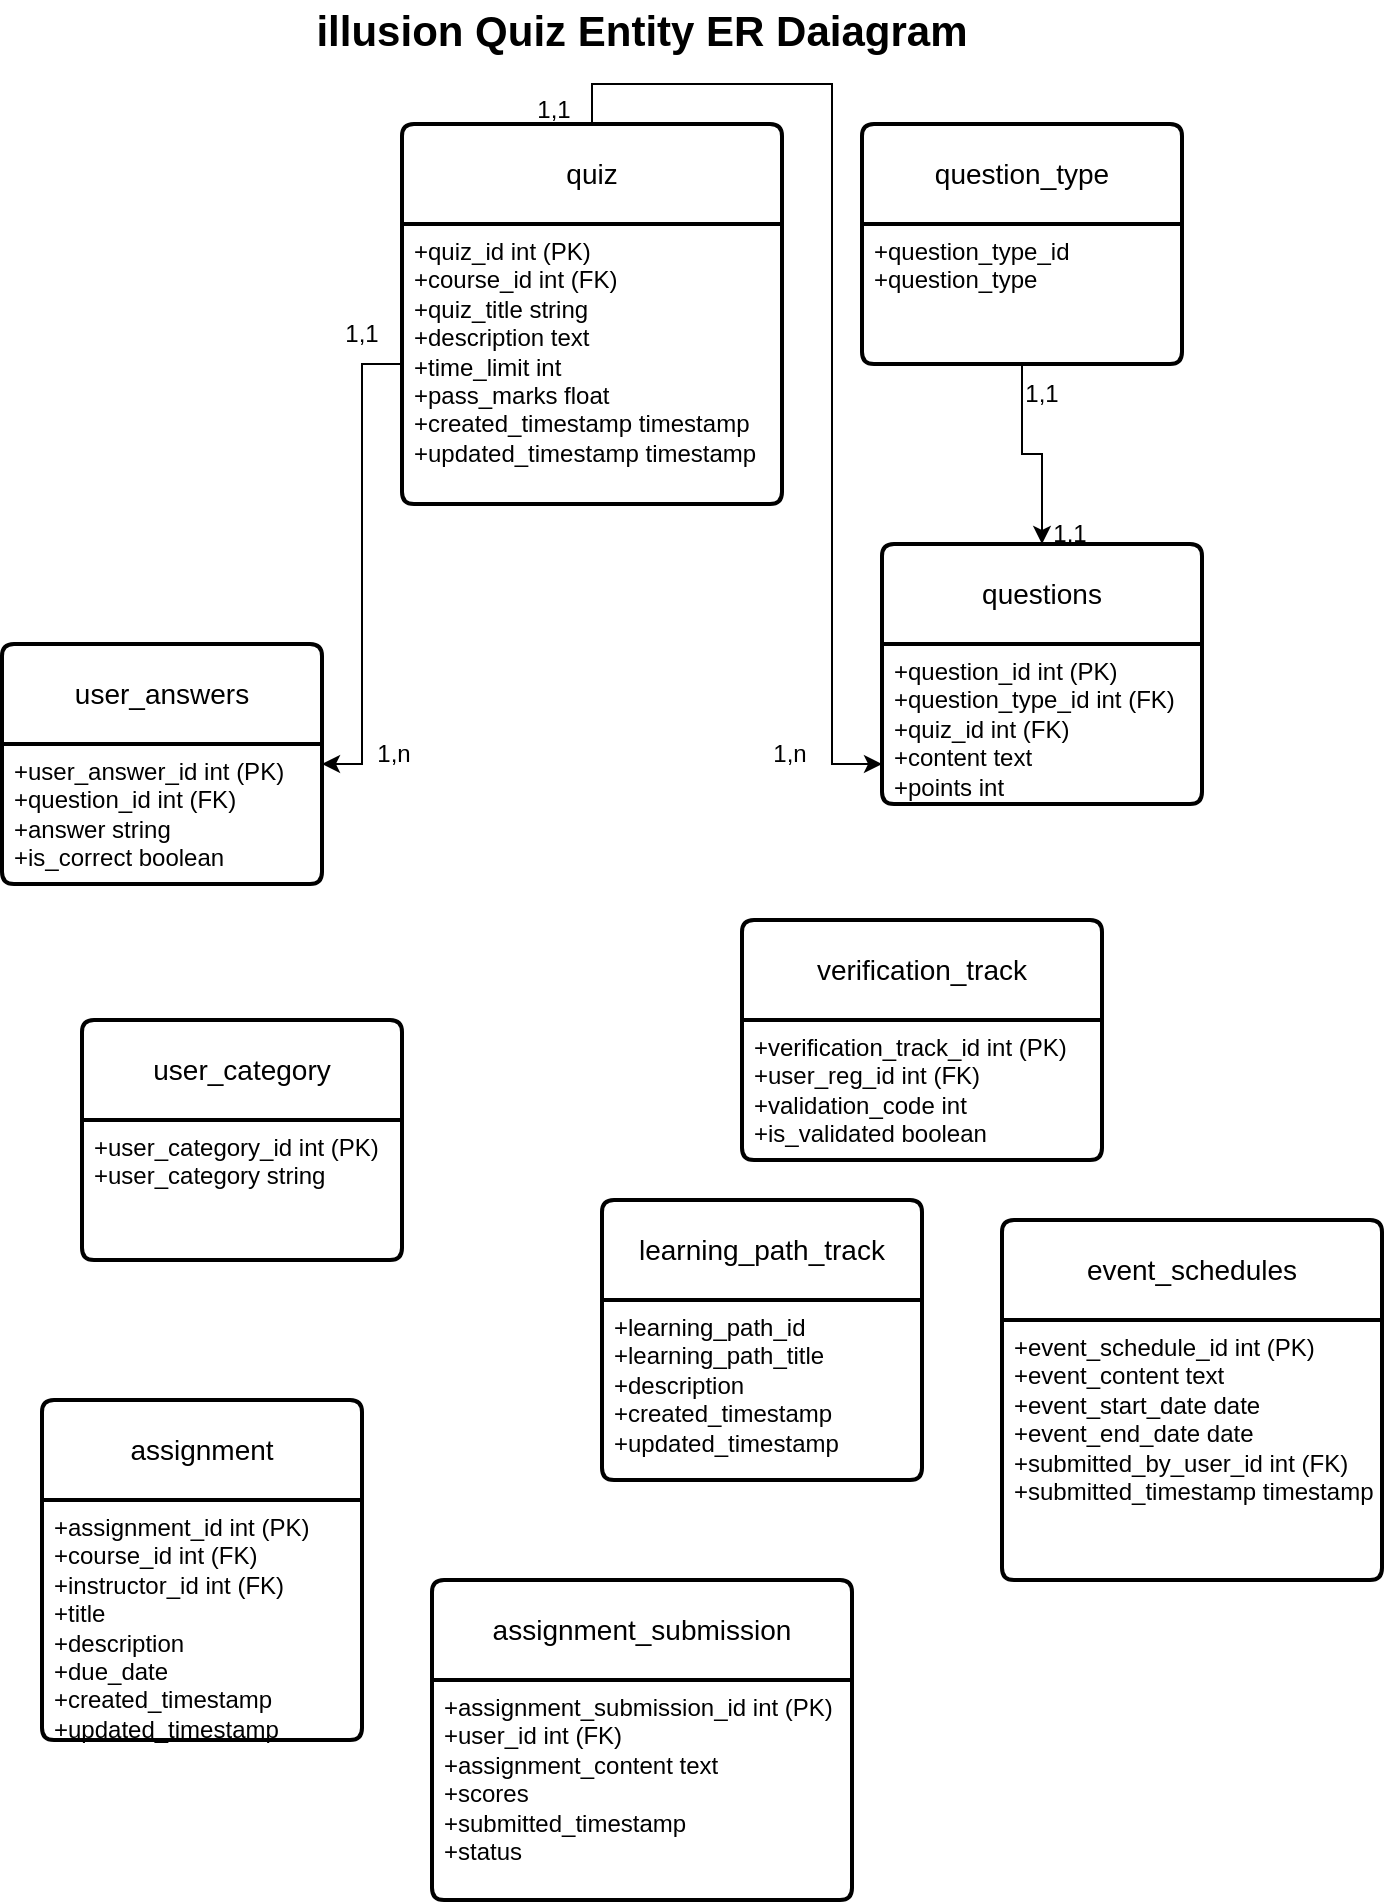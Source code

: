 <mxfile version="24.7.13">
  <diagram name="Page-1" id="C7r5LwFWmYZCgO60yh39">
    <mxGraphModel dx="880" dy="483" grid="1" gridSize="10" guides="1" tooltips="1" connect="1" arrows="1" fold="1" page="1" pageScale="1" pageWidth="850" pageHeight="1100" math="0" shadow="0">
      <root>
        <mxCell id="0" />
        <mxCell id="1" parent="0" />
        <mxCell id="QAZkDA_mCbFP6sMs8N5--9" value="illusion Quiz Entity ER Daiagram" style="text;html=1;align=center;verticalAlign=middle;whiteSpace=wrap;rounded=0;fontStyle=1;fontSize=21;" vertex="1" parent="1">
          <mxGeometry x="230" y="10" width="420" height="30" as="geometry" />
        </mxCell>
        <mxCell id="QAZkDA_mCbFP6sMs8N5--22" value="" style="group" vertex="1" connectable="0" parent="1">
          <mxGeometry x="120" y="50" width="600" height="402" as="geometry" />
        </mxCell>
        <mxCell id="QAZkDA_mCbFP6sMs8N5--14" style="edgeStyle=orthogonalEdgeStyle;rounded=0;orthogonalLoop=1;jettySize=auto;html=1;exitX=0.5;exitY=0;exitDx=0;exitDy=0;entryX=0;entryY=0.75;entryDx=0;entryDy=0;" edge="1" parent="QAZkDA_mCbFP6sMs8N5--22" source="QAZkDA_mCbFP6sMs8N5--1" target="QAZkDA_mCbFP6sMs8N5--6">
          <mxGeometry relative="1" as="geometry" />
        </mxCell>
        <mxCell id="QAZkDA_mCbFP6sMs8N5--1" value="quiz" style="swimlane;childLayout=stackLayout;horizontal=1;startSize=50;horizontalStack=0;rounded=1;fontSize=14;fontStyle=0;strokeWidth=2;resizeParent=0;resizeLast=1;shadow=0;dashed=0;align=center;arcSize=4;whiteSpace=wrap;html=1;" vertex="1" parent="QAZkDA_mCbFP6sMs8N5--22">
          <mxGeometry x="200" y="22" width="190" height="190" as="geometry" />
        </mxCell>
        <mxCell id="QAZkDA_mCbFP6sMs8N5--2" value="+quiz_id int (PK)&lt;br&gt;+course_id int (FK)&lt;br&gt;&lt;div&gt;+quiz_title string&lt;br&gt;&lt;/div&gt;&lt;div&gt;+description text&lt;br&gt;&lt;/div&gt;&lt;div&gt;+time_limit int&lt;br&gt;&lt;/div&gt;&lt;div&gt;+pass_marks float&lt;br&gt;&lt;/div&gt;&lt;div&gt;+created_timestamp timestamp &lt;br&gt;&lt;/div&gt;&lt;div&gt;+updated_timestamp timestamp&lt;br&gt;&lt;/div&gt;" style="align=left;strokeColor=none;fillColor=none;spacingLeft=4;fontSize=12;verticalAlign=top;resizable=0;rotatable=0;part=1;html=1;" vertex="1" parent="QAZkDA_mCbFP6sMs8N5--1">
          <mxGeometry y="50" width="190" height="140" as="geometry" />
        </mxCell>
        <mxCell id="QAZkDA_mCbFP6sMs8N5--3" value="question_type" style="swimlane;childLayout=stackLayout;horizontal=1;startSize=50;horizontalStack=0;rounded=1;fontSize=14;fontStyle=0;strokeWidth=2;resizeParent=0;resizeLast=1;shadow=0;dashed=0;align=center;arcSize=4;whiteSpace=wrap;html=1;" vertex="1" parent="QAZkDA_mCbFP6sMs8N5--22">
          <mxGeometry x="430" y="22" width="160" height="120" as="geometry" />
        </mxCell>
        <mxCell id="QAZkDA_mCbFP6sMs8N5--4" value="+question_type_id&lt;br&gt;+question_type" style="align=left;strokeColor=none;fillColor=none;spacingLeft=4;fontSize=12;verticalAlign=top;resizable=0;rotatable=0;part=1;html=1;" vertex="1" parent="QAZkDA_mCbFP6sMs8N5--3">
          <mxGeometry y="50" width="160" height="70" as="geometry" />
        </mxCell>
        <mxCell id="QAZkDA_mCbFP6sMs8N5--5" value="questions" style="swimlane;childLayout=stackLayout;horizontal=1;startSize=50;horizontalStack=0;rounded=1;fontSize=14;fontStyle=0;strokeWidth=2;resizeParent=0;resizeLast=1;shadow=0;dashed=0;align=center;arcSize=4;whiteSpace=wrap;html=1;" vertex="1" parent="QAZkDA_mCbFP6sMs8N5--22">
          <mxGeometry x="440" y="232" width="160" height="130" as="geometry" />
        </mxCell>
        <mxCell id="QAZkDA_mCbFP6sMs8N5--6" value="+question_id int (PK)&lt;br&gt;+question_type_id int (FK)&lt;br&gt;&lt;div&gt;+quiz_id int (FK)&lt;/div&gt;&lt;div&gt;+content text&lt;/div&gt;&lt;div&gt;+points int &lt;br&gt;&lt;/div&gt;&lt;div&gt;&lt;br&gt;&lt;/div&gt;" style="align=left;strokeColor=none;fillColor=none;spacingLeft=4;fontSize=12;verticalAlign=top;resizable=0;rotatable=0;part=1;html=1;" vertex="1" parent="QAZkDA_mCbFP6sMs8N5--5">
          <mxGeometry y="50" width="160" height="80" as="geometry" />
        </mxCell>
        <mxCell id="QAZkDA_mCbFP6sMs8N5--7" value="user_answers" style="swimlane;childLayout=stackLayout;horizontal=1;startSize=50;horizontalStack=0;rounded=1;fontSize=14;fontStyle=0;strokeWidth=2;resizeParent=0;resizeLast=1;shadow=0;dashed=0;align=center;arcSize=4;whiteSpace=wrap;html=1;" vertex="1" parent="QAZkDA_mCbFP6sMs8N5--22">
          <mxGeometry y="282" width="160" height="120" as="geometry" />
        </mxCell>
        <mxCell id="QAZkDA_mCbFP6sMs8N5--8" value="+user_answer_id int (PK)&lt;br&gt;+question_id int (FK)&lt;br&gt;&lt;div&gt;+answer string&lt;/div&gt;&lt;div&gt;+is_correct boolean&lt;br&gt;&lt;/div&gt;" style="align=left;strokeColor=none;fillColor=none;spacingLeft=4;fontSize=12;verticalAlign=top;resizable=0;rotatable=0;part=1;html=1;" vertex="1" parent="QAZkDA_mCbFP6sMs8N5--7">
          <mxGeometry y="50" width="160" height="70" as="geometry" />
        </mxCell>
        <mxCell id="QAZkDA_mCbFP6sMs8N5--10" style="edgeStyle=orthogonalEdgeStyle;rounded=0;orthogonalLoop=1;jettySize=auto;html=1;entryX=0.5;entryY=0;entryDx=0;entryDy=0;" edge="1" parent="QAZkDA_mCbFP6sMs8N5--22" source="QAZkDA_mCbFP6sMs8N5--4" target="QAZkDA_mCbFP6sMs8N5--5">
          <mxGeometry relative="1" as="geometry" />
        </mxCell>
        <mxCell id="QAZkDA_mCbFP6sMs8N5--11" value="1,1" style="text;html=1;align=center;verticalAlign=middle;whiteSpace=wrap;rounded=0;" vertex="1" parent="QAZkDA_mCbFP6sMs8N5--22">
          <mxGeometry x="490" y="142" width="60" height="30" as="geometry" />
        </mxCell>
        <mxCell id="QAZkDA_mCbFP6sMs8N5--12" value="1,1" style="text;html=1;align=center;verticalAlign=middle;whiteSpace=wrap;rounded=0;" vertex="1" parent="QAZkDA_mCbFP6sMs8N5--22">
          <mxGeometry x="504" y="212" width="60" height="30" as="geometry" />
        </mxCell>
        <mxCell id="QAZkDA_mCbFP6sMs8N5--15" value="1,1" style="text;html=1;align=center;verticalAlign=middle;whiteSpace=wrap;rounded=0;" vertex="1" parent="QAZkDA_mCbFP6sMs8N5--22">
          <mxGeometry x="246" width="60" height="30" as="geometry" />
        </mxCell>
        <mxCell id="QAZkDA_mCbFP6sMs8N5--18" value="1,n" style="text;html=1;align=center;verticalAlign=middle;whiteSpace=wrap;rounded=0;" vertex="1" parent="QAZkDA_mCbFP6sMs8N5--22">
          <mxGeometry x="364" y="322" width="60" height="30" as="geometry" />
        </mxCell>
        <mxCell id="QAZkDA_mCbFP6sMs8N5--19" style="edgeStyle=orthogonalEdgeStyle;rounded=0;orthogonalLoop=1;jettySize=auto;html=1;entryX=1;entryY=0.5;entryDx=0;entryDy=0;" edge="1" parent="QAZkDA_mCbFP6sMs8N5--22" source="QAZkDA_mCbFP6sMs8N5--2" target="QAZkDA_mCbFP6sMs8N5--7">
          <mxGeometry relative="1" as="geometry" />
        </mxCell>
        <mxCell id="QAZkDA_mCbFP6sMs8N5--20" value="1,1" style="text;html=1;align=center;verticalAlign=middle;whiteSpace=wrap;rounded=0;" vertex="1" parent="QAZkDA_mCbFP6sMs8N5--22">
          <mxGeometry x="150" y="112" width="60" height="30" as="geometry" />
        </mxCell>
        <mxCell id="QAZkDA_mCbFP6sMs8N5--21" value="1,n" style="text;html=1;align=center;verticalAlign=middle;whiteSpace=wrap;rounded=0;" vertex="1" parent="QAZkDA_mCbFP6sMs8N5--22">
          <mxGeometry x="166" y="322" width="60" height="30" as="geometry" />
        </mxCell>
        <mxCell id="QAZkDA_mCbFP6sMs8N5--23" value="user_category" style="swimlane;childLayout=stackLayout;horizontal=1;startSize=50;horizontalStack=0;rounded=1;fontSize=14;fontStyle=0;strokeWidth=2;resizeParent=0;resizeLast=1;shadow=0;dashed=0;align=center;arcSize=4;whiteSpace=wrap;html=1;" vertex="1" parent="1">
          <mxGeometry x="160" y="520" width="160" height="120" as="geometry" />
        </mxCell>
        <mxCell id="QAZkDA_mCbFP6sMs8N5--24" value="+user_category_id int (PK)&lt;br&gt;+user_category string" style="align=left;strokeColor=none;fillColor=none;spacingLeft=4;fontSize=12;verticalAlign=top;resizable=0;rotatable=0;part=1;html=1;" vertex="1" parent="QAZkDA_mCbFP6sMs8N5--23">
          <mxGeometry y="50" width="160" height="70" as="geometry" />
        </mxCell>
        <mxCell id="QAZkDA_mCbFP6sMs8N5--27" value="verification_track" style="swimlane;childLayout=stackLayout;horizontal=1;startSize=50;horizontalStack=0;rounded=1;fontSize=14;fontStyle=0;strokeWidth=2;resizeParent=0;resizeLast=1;shadow=0;dashed=0;align=center;arcSize=4;whiteSpace=wrap;html=1;" vertex="1" parent="1">
          <mxGeometry x="490" y="470" width="180" height="120" as="geometry" />
        </mxCell>
        <mxCell id="QAZkDA_mCbFP6sMs8N5--28" value="+verification_track_id int (PK)&lt;br&gt;+user_reg_id int (FK)&lt;br&gt;&lt;div&gt;+validation_code int&lt;br&gt;&lt;/div&gt;&lt;div&gt;+is_validated boolean &lt;br&gt;&lt;/div&gt;" style="align=left;strokeColor=none;fillColor=none;spacingLeft=4;fontSize=12;verticalAlign=top;resizable=0;rotatable=0;part=1;html=1;" vertex="1" parent="QAZkDA_mCbFP6sMs8N5--27">
          <mxGeometry y="50" width="180" height="70" as="geometry" />
        </mxCell>
        <mxCell id="QAZkDA_mCbFP6sMs8N5--31" value="learning_path_track" style="swimlane;childLayout=stackLayout;horizontal=1;startSize=50;horizontalStack=0;rounded=1;fontSize=14;fontStyle=0;strokeWidth=2;resizeParent=0;resizeLast=1;shadow=0;dashed=0;align=center;arcSize=4;whiteSpace=wrap;html=1;" vertex="1" parent="1">
          <mxGeometry x="420" y="610" width="160" height="140" as="geometry" />
        </mxCell>
        <mxCell id="QAZkDA_mCbFP6sMs8N5--32" value="+learning_path_id&lt;br&gt;+learning_path_title&lt;br&gt;&lt;div&gt;+description&lt;/div&gt;&lt;div&gt;+created_timestamp&lt;/div&gt;&lt;div&gt;+updated_timestamp&lt;br&gt;&lt;/div&gt;" style="align=left;strokeColor=none;fillColor=none;spacingLeft=4;fontSize=12;verticalAlign=top;resizable=0;rotatable=0;part=1;html=1;" vertex="1" parent="QAZkDA_mCbFP6sMs8N5--31">
          <mxGeometry y="50" width="160" height="90" as="geometry" />
        </mxCell>
        <mxCell id="QAZkDA_mCbFP6sMs8N5--34" value="assignment" style="swimlane;childLayout=stackLayout;horizontal=1;startSize=50;horizontalStack=0;rounded=1;fontSize=14;fontStyle=0;strokeWidth=2;resizeParent=0;resizeLast=1;shadow=0;dashed=0;align=center;arcSize=4;whiteSpace=wrap;html=1;" vertex="1" parent="1">
          <mxGeometry x="140" y="710" width="160" height="170" as="geometry" />
        </mxCell>
        <mxCell id="QAZkDA_mCbFP6sMs8N5--35" value="+assignment_id int (PK)&lt;br&gt;+course_id int (FK)&lt;br&gt;&lt;div&gt;+instructor_id int (FK)&lt;/div&gt;&lt;div&gt;+title&lt;/div&gt;&lt;div&gt;+description&lt;/div&gt;&lt;div&gt;+due_date&lt;/div&gt;&lt;div&gt;+created_timestamp&lt;/div&gt;&lt;div&gt;+updated_timestamp&lt;br&gt;&lt;/div&gt;" style="align=left;strokeColor=none;fillColor=none;spacingLeft=4;fontSize=12;verticalAlign=top;resizable=0;rotatable=0;part=1;html=1;" vertex="1" parent="QAZkDA_mCbFP6sMs8N5--34">
          <mxGeometry y="50" width="160" height="120" as="geometry" />
        </mxCell>
        <mxCell id="QAZkDA_mCbFP6sMs8N5--37" value="assignment_submission" style="swimlane;childLayout=stackLayout;horizontal=1;startSize=50;horizontalStack=0;rounded=1;fontSize=14;fontStyle=0;strokeWidth=2;resizeParent=0;resizeLast=1;shadow=0;dashed=0;align=center;arcSize=4;whiteSpace=wrap;html=1;" vertex="1" parent="1">
          <mxGeometry x="335" y="800" width="210" height="160" as="geometry" />
        </mxCell>
        <mxCell id="QAZkDA_mCbFP6sMs8N5--38" value="+assignment_submission_id int (PK)&lt;br&gt;+user_id int (FK)&lt;br&gt;&lt;div&gt;+assignment_content text&lt;/div&gt;&lt;div&gt;+scores&lt;/div&gt;&lt;div&gt;+submitted_timestamp&lt;/div&gt;&lt;div&gt;+status&lt;br&gt;&lt;/div&gt;" style="align=left;strokeColor=none;fillColor=none;spacingLeft=4;fontSize=12;verticalAlign=top;resizable=0;rotatable=0;part=1;html=1;" vertex="1" parent="QAZkDA_mCbFP6sMs8N5--37">
          <mxGeometry y="50" width="210" height="110" as="geometry" />
        </mxCell>
        <mxCell id="QAZkDA_mCbFP6sMs8N5--39" value="event_schedules" style="swimlane;childLayout=stackLayout;horizontal=1;startSize=50;horizontalStack=0;rounded=1;fontSize=14;fontStyle=0;strokeWidth=2;resizeParent=0;resizeLast=1;shadow=0;dashed=0;align=center;arcSize=4;whiteSpace=wrap;html=1;" vertex="1" parent="1">
          <mxGeometry x="620" y="620" width="190" height="180" as="geometry" />
        </mxCell>
        <mxCell id="QAZkDA_mCbFP6sMs8N5--40" value="+event_schedule_id int (PK)&lt;br&gt;+event_content text&lt;br&gt;&lt;div&gt;+event_start_date date&lt;br&gt;&lt;/div&gt;&lt;div&gt;+event_end_date date&lt;br&gt;&lt;/div&gt;&lt;div&gt;+submitted_by_user_id int (FK)&lt;br&gt;&lt;/div&gt;&lt;div&gt;+submitted_timestamp timestamp&lt;br&gt;&lt;/div&gt;" style="align=left;strokeColor=none;fillColor=none;spacingLeft=4;fontSize=12;verticalAlign=top;resizable=0;rotatable=0;part=1;html=1;" vertex="1" parent="QAZkDA_mCbFP6sMs8N5--39">
          <mxGeometry y="50" width="190" height="130" as="geometry" />
        </mxCell>
      </root>
    </mxGraphModel>
  </diagram>
</mxfile>
